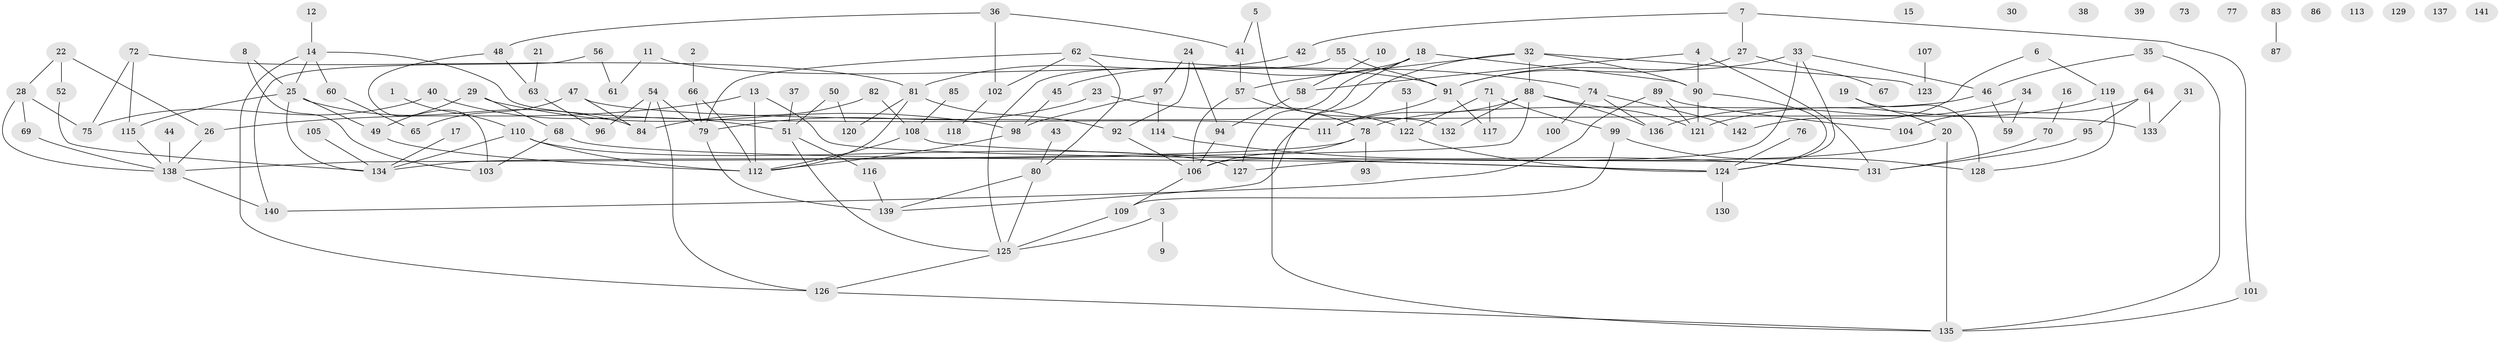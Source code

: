 // coarse degree distribution, {7: 0.0967741935483871, 2: 0.06451612903225806, 6: 0.0967741935483871, 14: 0.03225806451612903, 3: 0.2903225806451613, 9: 0.03225806451612903, 4: 0.0967741935483871, 11: 0.03225806451612903, 5: 0.03225806451612903, 1: 0.22580645161290322}
// Generated by graph-tools (version 1.1) at 2025/48/03/04/25 22:48:21]
// undirected, 142 vertices, 188 edges
graph export_dot {
  node [color=gray90,style=filled];
  1;
  2;
  3;
  4;
  5;
  6;
  7;
  8;
  9;
  10;
  11;
  12;
  13;
  14;
  15;
  16;
  17;
  18;
  19;
  20;
  21;
  22;
  23;
  24;
  25;
  26;
  27;
  28;
  29;
  30;
  31;
  32;
  33;
  34;
  35;
  36;
  37;
  38;
  39;
  40;
  41;
  42;
  43;
  44;
  45;
  46;
  47;
  48;
  49;
  50;
  51;
  52;
  53;
  54;
  55;
  56;
  57;
  58;
  59;
  60;
  61;
  62;
  63;
  64;
  65;
  66;
  67;
  68;
  69;
  70;
  71;
  72;
  73;
  74;
  75;
  76;
  77;
  78;
  79;
  80;
  81;
  82;
  83;
  84;
  85;
  86;
  87;
  88;
  89;
  90;
  91;
  92;
  93;
  94;
  95;
  96;
  97;
  98;
  99;
  100;
  101;
  102;
  103;
  104;
  105;
  106;
  107;
  108;
  109;
  110;
  111;
  112;
  113;
  114;
  115;
  116;
  117;
  118;
  119;
  120;
  121;
  122;
  123;
  124;
  125;
  126;
  127;
  128;
  129;
  130;
  131;
  132;
  133;
  134;
  135;
  136;
  137;
  138;
  139;
  140;
  141;
  142;
  1 -- 110;
  2 -- 66;
  3 -- 9;
  3 -- 125;
  4 -- 58;
  4 -- 90;
  4 -- 131;
  5 -- 41;
  5 -- 132;
  6 -- 119;
  6 -- 142;
  7 -- 27;
  7 -- 42;
  7 -- 101;
  8 -- 25;
  8 -- 103;
  10 -- 58;
  11 -- 61;
  11 -- 91;
  12 -- 14;
  13 -- 26;
  13 -- 112;
  13 -- 131;
  14 -- 25;
  14 -- 60;
  14 -- 111;
  14 -- 126;
  16 -- 70;
  17 -- 134;
  18 -- 45;
  18 -- 90;
  18 -- 127;
  18 -- 135;
  19 -- 20;
  19 -- 128;
  20 -- 127;
  20 -- 135;
  21 -- 63;
  22 -- 26;
  22 -- 28;
  22 -- 52;
  23 -- 79;
  23 -- 122;
  24 -- 92;
  24 -- 94;
  24 -- 97;
  25 -- 49;
  25 -- 84;
  25 -- 115;
  25 -- 134;
  26 -- 138;
  27 -- 67;
  27 -- 91;
  28 -- 69;
  28 -- 75;
  28 -- 138;
  29 -- 49;
  29 -- 68;
  29 -- 98;
  31 -- 133;
  32 -- 57;
  32 -- 88;
  32 -- 90;
  32 -- 123;
  32 -- 139;
  33 -- 46;
  33 -- 91;
  33 -- 106;
  33 -- 124;
  34 -- 59;
  34 -- 136;
  35 -- 46;
  35 -- 135;
  36 -- 41;
  36 -- 48;
  36 -- 102;
  37 -- 51;
  40 -- 51;
  40 -- 75;
  41 -- 57;
  42 -- 81;
  43 -- 80;
  44 -- 138;
  45 -- 98;
  46 -- 59;
  46 -- 78;
  47 -- 65;
  47 -- 84;
  47 -- 133;
  48 -- 63;
  48 -- 103;
  49 -- 112;
  50 -- 51;
  50 -- 120;
  51 -- 116;
  51 -- 125;
  52 -- 134;
  53 -- 122;
  54 -- 79;
  54 -- 84;
  54 -- 96;
  54 -- 126;
  55 -- 91;
  55 -- 125;
  56 -- 61;
  56 -- 140;
  57 -- 78;
  57 -- 106;
  58 -- 94;
  60 -- 65;
  62 -- 74;
  62 -- 79;
  62 -- 80;
  62 -- 102;
  63 -- 96;
  64 -- 95;
  64 -- 104;
  64 -- 133;
  66 -- 79;
  66 -- 112;
  68 -- 103;
  68 -- 124;
  69 -- 138;
  70 -- 131;
  71 -- 99;
  71 -- 117;
  71 -- 122;
  72 -- 75;
  72 -- 81;
  72 -- 115;
  74 -- 100;
  74 -- 136;
  74 -- 142;
  76 -- 124;
  78 -- 93;
  78 -- 106;
  78 -- 134;
  79 -- 139;
  80 -- 125;
  80 -- 139;
  81 -- 92;
  81 -- 112;
  81 -- 120;
  82 -- 84;
  82 -- 108;
  83 -- 87;
  85 -- 108;
  88 -- 111;
  88 -- 121;
  88 -- 132;
  88 -- 136;
  88 -- 138;
  89 -- 104;
  89 -- 121;
  89 -- 140;
  90 -- 121;
  90 -- 124;
  91 -- 111;
  91 -- 117;
  92 -- 106;
  94 -- 106;
  95 -- 131;
  97 -- 98;
  97 -- 114;
  98 -- 112;
  99 -- 109;
  99 -- 128;
  101 -- 135;
  102 -- 118;
  105 -- 134;
  106 -- 109;
  107 -- 123;
  108 -- 112;
  108 -- 124;
  109 -- 125;
  110 -- 112;
  110 -- 127;
  110 -- 134;
  114 -- 131;
  115 -- 138;
  116 -- 139;
  119 -- 121;
  119 -- 128;
  122 -- 124;
  124 -- 130;
  125 -- 126;
  126 -- 135;
  138 -- 140;
}
